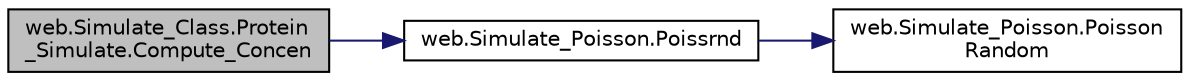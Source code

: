 digraph "web.Simulate_Class.Protein_Simulate.Compute_Concen"
{
  edge [fontname="Helvetica",fontsize="10",labelfontname="Helvetica",labelfontsize="10"];
  node [fontname="Helvetica",fontsize="10",shape=record];
  rankdir="LR";
  Node1 [label="web.Simulate_Class.Protein\l_Simulate.Compute_Concen",height=0.2,width=0.4,color="black", fillcolor="grey75", style="filled" fontcolor="black"];
  Node1 -> Node2 [color="midnightblue",fontsize="10",style="solid",fontname="Helvetica"];
  Node2 [label="web.Simulate_Poisson.Poissrnd",height=0.2,width=0.4,color="black", fillcolor="white", style="filled",URL="$namespaceweb_1_1_simulate___poisson.html#ae0b841caeacff8f36482d9db18a31ba3"];
  Node2 -> Node3 [color="midnightblue",fontsize="10",style="solid",fontname="Helvetica"];
  Node3 [label="web.Simulate_Poisson.Poisson\lRandom",height=0.2,width=0.4,color="black", fillcolor="white", style="filled",URL="$namespaceweb_1_1_simulate___poisson.html#a4d805ce377655504a50a0e32dac30088"];
}
